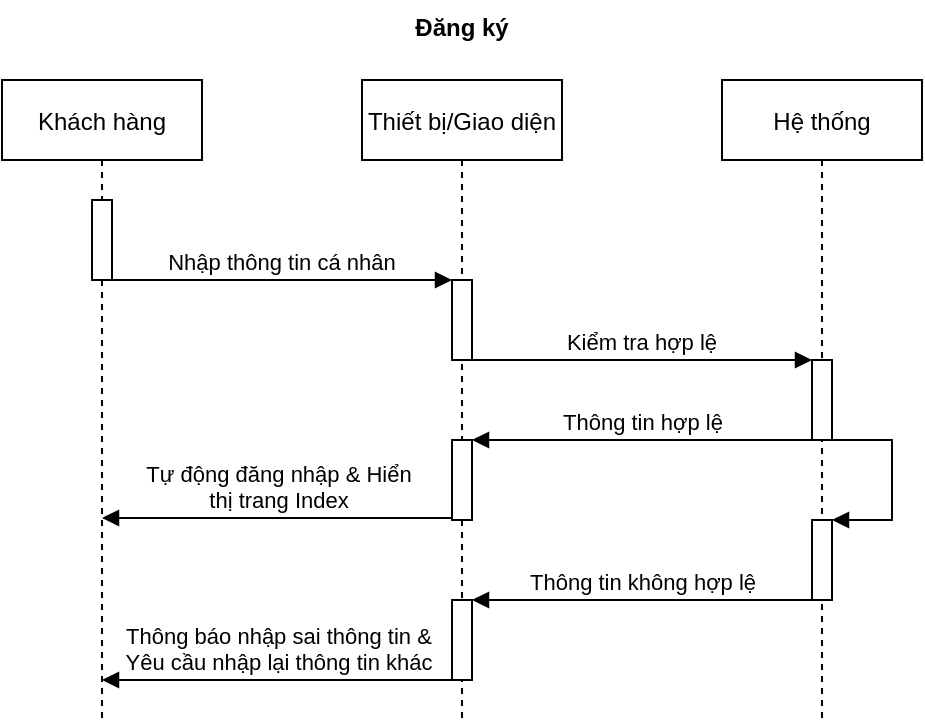 <mxfile version="14.9.7" type="github">
  <diagram id="KLMJrU8cnEInf86KYHvK" name="Page-1">
    <mxGraphModel dx="1038" dy="579" grid="1" gridSize="10" guides="1" tooltips="1" connect="1" arrows="1" fold="1" page="1" pageScale="1" pageWidth="827" pageHeight="1169" math="0" shadow="0">
      <root>
        <mxCell id="0" />
        <mxCell id="1" parent="0" />
        <mxCell id="PCxkefbeYpebLAiZtsZ4-1" value="Khách hàng" style="shape=umlLifeline;perimeter=lifelinePerimeter;container=1;collapsible=0;recursiveResize=0;rounded=0;shadow=0;strokeWidth=1;" parent="1" vertex="1">
          <mxGeometry x="120" y="80" width="100" height="320" as="geometry" />
        </mxCell>
        <mxCell id="PCxkefbeYpebLAiZtsZ4-2" value="" style="points=[];perimeter=orthogonalPerimeter;rounded=0;shadow=0;strokeWidth=1;" parent="PCxkefbeYpebLAiZtsZ4-1" vertex="1">
          <mxGeometry x="45" y="60" width="10" height="40" as="geometry" />
        </mxCell>
        <mxCell id="PCxkefbeYpebLAiZtsZ4-3" value="Thiết bị/Giao diện" style="shape=umlLifeline;perimeter=lifelinePerimeter;container=1;collapsible=0;recursiveResize=0;rounded=0;shadow=0;strokeWidth=1;" parent="1" vertex="1">
          <mxGeometry x="300" y="80" width="100" height="320" as="geometry" />
        </mxCell>
        <mxCell id="PCxkefbeYpebLAiZtsZ4-4" value="" style="points=[];perimeter=orthogonalPerimeter;rounded=0;shadow=0;strokeWidth=1;" parent="PCxkefbeYpebLAiZtsZ4-3" vertex="1">
          <mxGeometry x="45" y="100" width="10" height="40" as="geometry" />
        </mxCell>
        <mxCell id="PCxkefbeYpebLAiZtsZ4-5" value="Nhập thông tin cá nhân" style="verticalAlign=bottom;endArrow=block;shadow=0;strokeWidth=1;" parent="1" source="PCxkefbeYpebLAiZtsZ4-2" target="PCxkefbeYpebLAiZtsZ4-4" edge="1">
          <mxGeometry relative="1" as="geometry">
            <mxPoint x="275" y="160" as="sourcePoint" />
            <mxPoint x="320" y="200" as="targetPoint" />
            <Array as="points">
              <mxPoint x="240" y="180" />
              <mxPoint x="320" y="180" />
            </Array>
          </mxGeometry>
        </mxCell>
        <mxCell id="PCxkefbeYpebLAiZtsZ4-6" value="Hệ thống" style="shape=umlLifeline;perimeter=lifelinePerimeter;container=1;collapsible=0;recursiveResize=0;rounded=0;shadow=0;strokeWidth=1;" parent="1" vertex="1">
          <mxGeometry x="480" y="80" width="100" height="320" as="geometry" />
        </mxCell>
        <mxCell id="PCxkefbeYpebLAiZtsZ4-7" value="" style="points=[];perimeter=orthogonalPerimeter;rounded=0;shadow=0;strokeWidth=1;" parent="PCxkefbeYpebLAiZtsZ4-6" vertex="1">
          <mxGeometry x="45" y="140" width="10" height="40" as="geometry" />
        </mxCell>
        <mxCell id="PCxkefbeYpebLAiZtsZ4-8" value="Kiểm tra hợp lệ" style="verticalAlign=bottom;endArrow=block;shadow=0;strokeWidth=1;" parent="1" source="PCxkefbeYpebLAiZtsZ4-4" target="PCxkefbeYpebLAiZtsZ4-7" edge="1">
          <mxGeometry relative="1" as="geometry">
            <mxPoint x="350" y="160.0" as="sourcePoint" />
            <mxPoint x="520" y="160.0" as="targetPoint" />
            <Array as="points">
              <mxPoint x="410" y="220" />
            </Array>
          </mxGeometry>
        </mxCell>
        <mxCell id="PCxkefbeYpebLAiZtsZ4-9" value="" style="html=1;points=[];perimeter=orthogonalPerimeter;" parent="1" vertex="1">
          <mxGeometry x="525" y="300" width="10" height="40" as="geometry" />
        </mxCell>
        <mxCell id="PCxkefbeYpebLAiZtsZ4-10" value="" style="edgeStyle=orthogonalEdgeStyle;html=1;align=left;spacingLeft=2;endArrow=block;rounded=0;entryX=1;entryY=0;" parent="1" target="PCxkefbeYpebLAiZtsZ4-9" edge="1">
          <mxGeometry relative="1" as="geometry">
            <mxPoint x="535" y="250" as="sourcePoint" />
            <Array as="points">
              <mxPoint x="535" y="260" />
              <mxPoint x="565" y="260" />
              <mxPoint x="565" y="300" />
            </Array>
          </mxGeometry>
        </mxCell>
        <mxCell id="PCxkefbeYpebLAiZtsZ4-11" value="Thông tin hợp lệ" style="html=1;verticalAlign=bottom;endArrow=block;" parent="1" source="PCxkefbeYpebLAiZtsZ4-7" target="PCxkefbeYpebLAiZtsZ4-12" edge="1">
          <mxGeometry width="80" relative="1" as="geometry">
            <mxPoint x="520" y="260" as="sourcePoint" />
            <mxPoint x="460" y="300" as="targetPoint" />
            <Array as="points">
              <mxPoint x="500" y="260" />
              <mxPoint x="440" y="260" />
            </Array>
          </mxGeometry>
        </mxCell>
        <mxCell id="PCxkefbeYpebLAiZtsZ4-12" value="" style="points=[];perimeter=orthogonalPerimeter;rounded=0;shadow=0;strokeWidth=1;" parent="1" vertex="1">
          <mxGeometry x="345" y="260" width="10" height="40" as="geometry" />
        </mxCell>
        <mxCell id="PCxkefbeYpebLAiZtsZ4-13" value="Tự động đăng nhập &amp;amp; Hiển &lt;br&gt;thị trang Index" style="html=1;verticalAlign=bottom;endArrow=block;" parent="1" source="PCxkefbeYpebLAiZtsZ4-12" target="PCxkefbeYpebLAiZtsZ4-1" edge="1">
          <mxGeometry width="80" relative="1" as="geometry">
            <mxPoint x="345" y="299" as="sourcePoint" />
            <mxPoint x="175" y="299" as="targetPoint" />
            <Array as="points">
              <mxPoint x="320" y="299" />
              <mxPoint x="260" y="299" />
            </Array>
          </mxGeometry>
        </mxCell>
        <mxCell id="PCxkefbeYpebLAiZtsZ4-14" value="Thông tin không hợp lệ" style="html=1;verticalAlign=bottom;endArrow=block;" parent="1" source="PCxkefbeYpebLAiZtsZ4-9" target="PCxkefbeYpebLAiZtsZ4-15" edge="1">
          <mxGeometry width="80" relative="1" as="geometry">
            <mxPoint x="525" y="360" as="sourcePoint" />
            <mxPoint x="355" y="360" as="targetPoint" />
            <Array as="points">
              <mxPoint x="500" y="340" />
              <mxPoint x="440" y="340" />
              <mxPoint x="400" y="340" />
            </Array>
          </mxGeometry>
        </mxCell>
        <mxCell id="PCxkefbeYpebLAiZtsZ4-15" value="" style="html=1;points=[];perimeter=orthogonalPerimeter;" parent="1" vertex="1">
          <mxGeometry x="345" y="340" width="10" height="40" as="geometry" />
        </mxCell>
        <mxCell id="PCxkefbeYpebLAiZtsZ4-16" value="Thông báo nhập sai thông tin &amp;amp; &lt;br&gt;Yêu cầu nhập lại thông tin khác" style="html=1;verticalAlign=bottom;endArrow=block;" parent="1" source="PCxkefbeYpebLAiZtsZ4-15" target="PCxkefbeYpebLAiZtsZ4-1" edge="1">
          <mxGeometry width="80" relative="1" as="geometry">
            <mxPoint x="345" y="400" as="sourcePoint" />
            <mxPoint x="175" y="400" as="targetPoint" />
            <Array as="points">
              <mxPoint x="320" y="380" />
              <mxPoint x="270" y="380" />
            </Array>
          </mxGeometry>
        </mxCell>
        <mxCell id="PCxkefbeYpebLAiZtsZ4-17" value="Đăng ký" style="text;align=center;fontStyle=1;verticalAlign=middle;spacingLeft=3;spacingRight=3;strokeColor=none;rotatable=0;points=[[0,0.5],[1,0.5]];portConstraint=eastwest;" parent="1" vertex="1">
          <mxGeometry x="310" y="40" width="80" height="26" as="geometry" />
        </mxCell>
      </root>
    </mxGraphModel>
  </diagram>
</mxfile>
